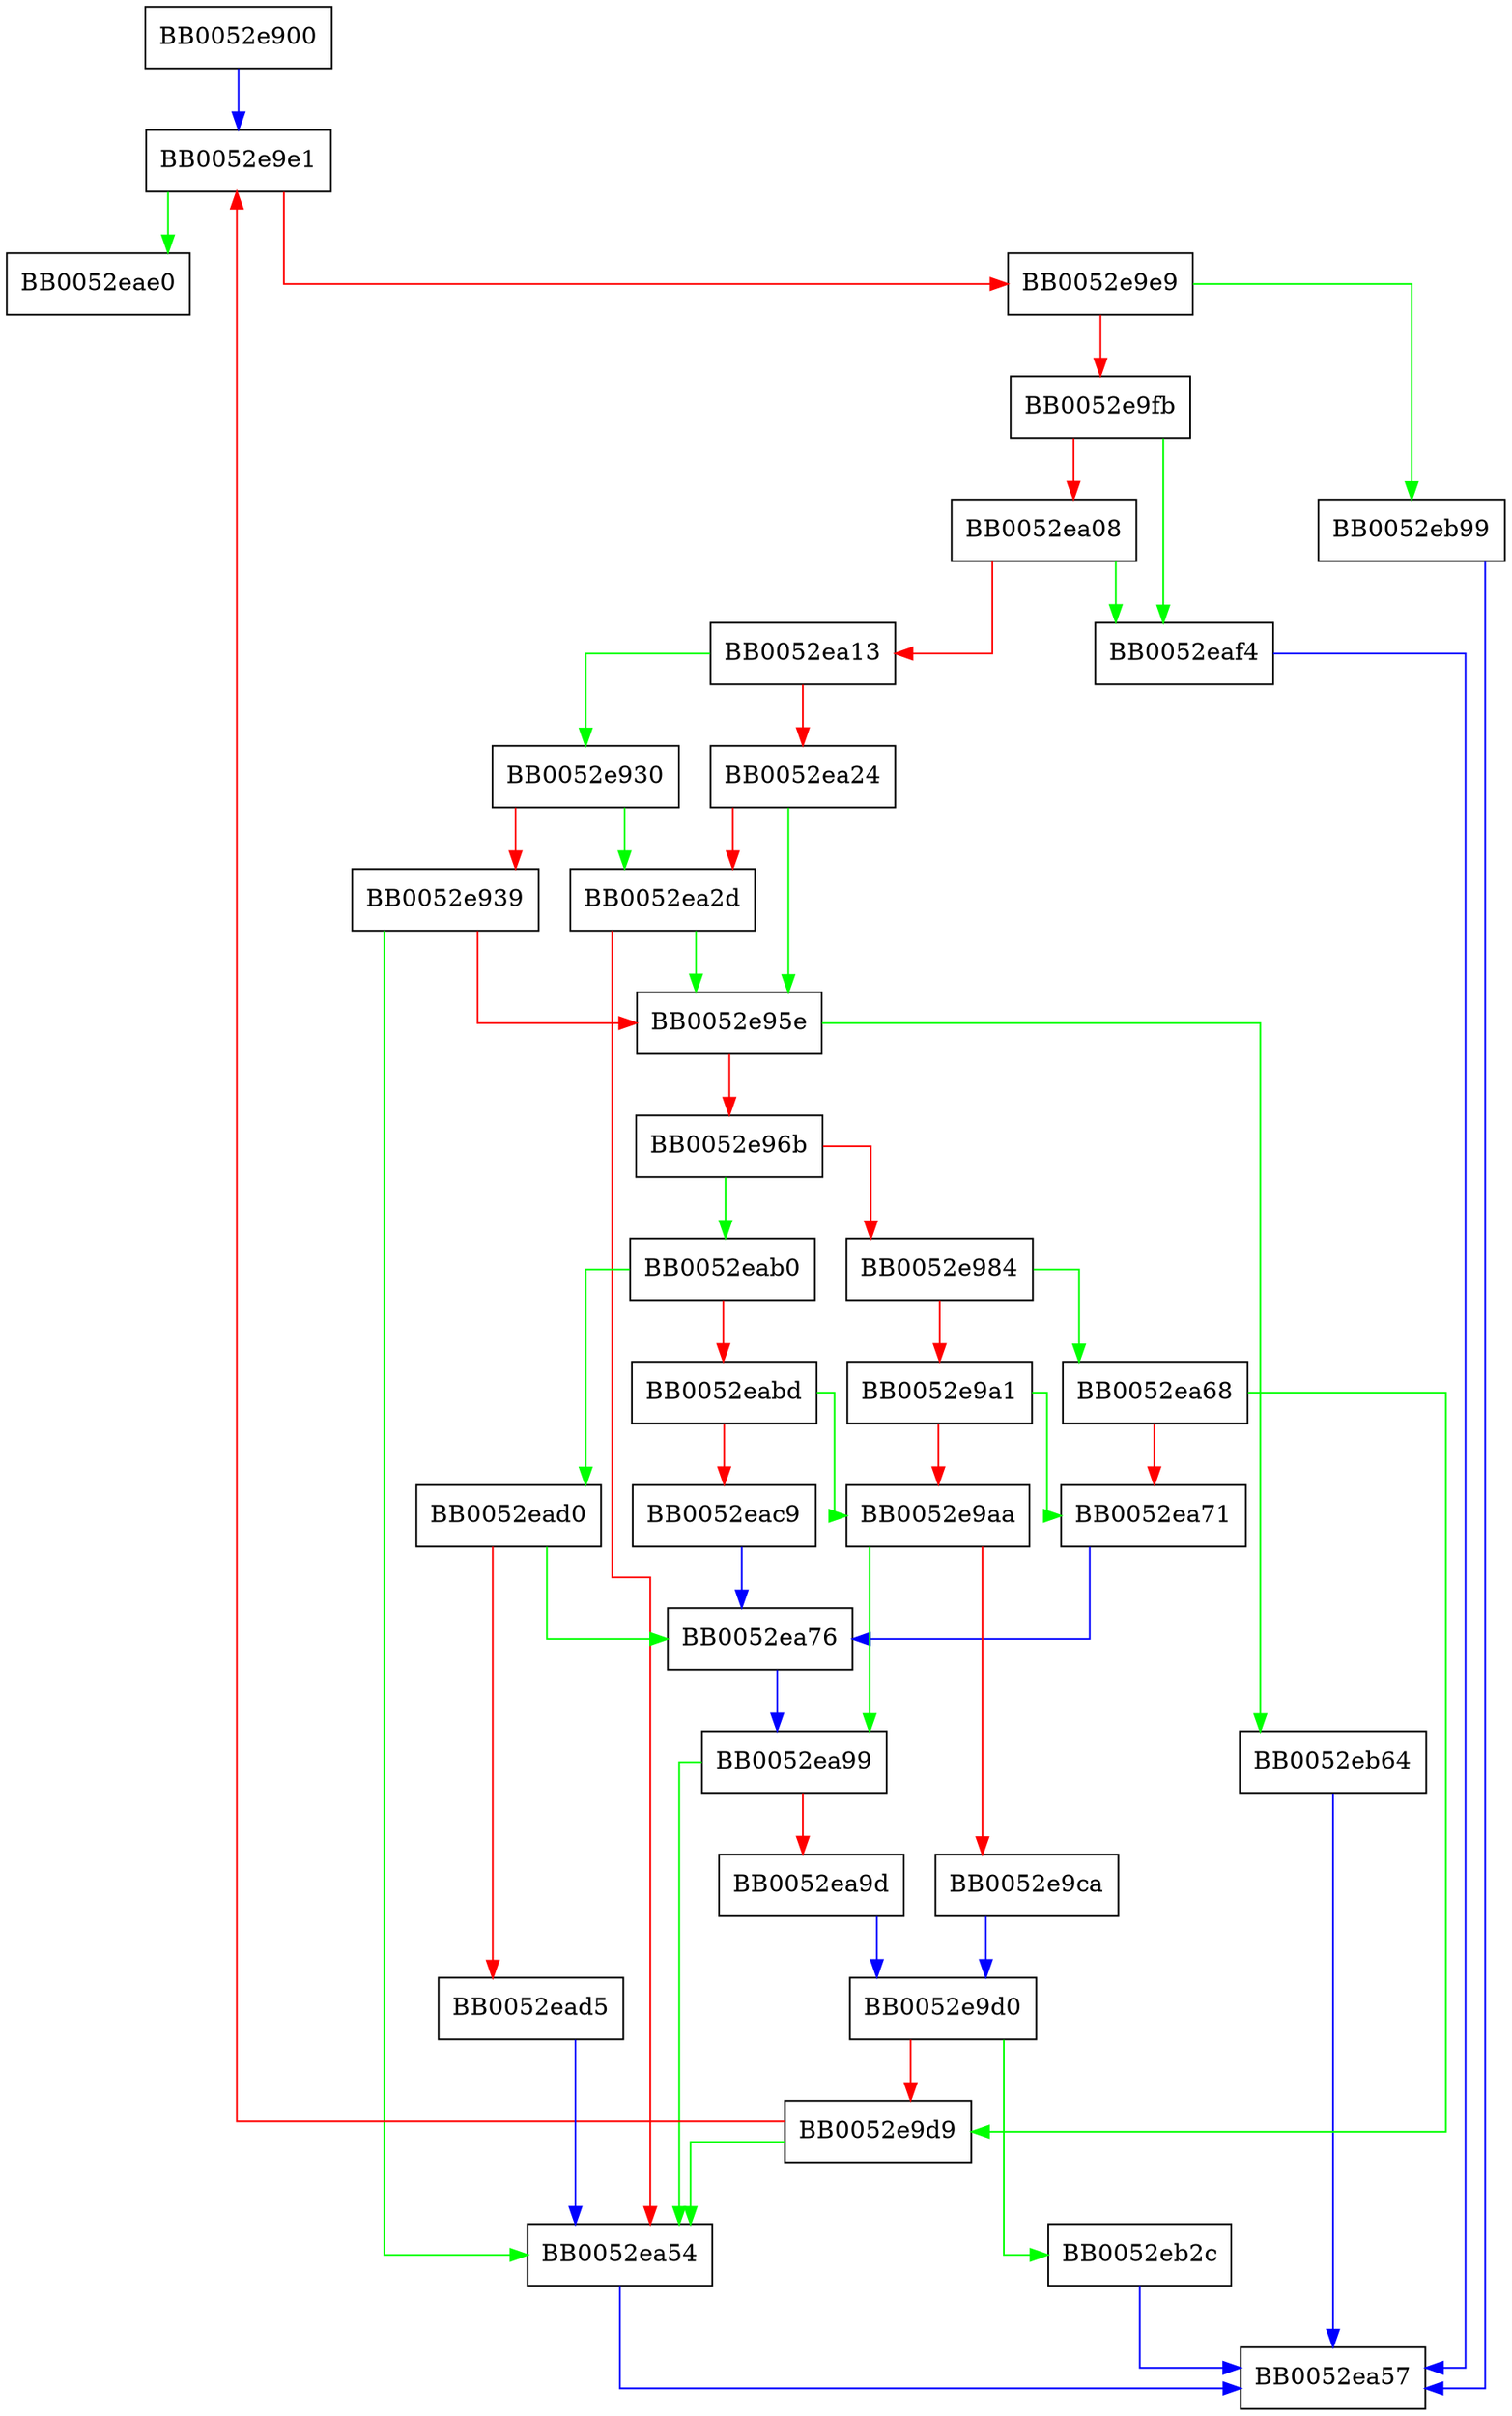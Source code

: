 digraph BIO_indent {
  node [shape="box"];
  graph [splines=ortho];
  BB0052e900 -> BB0052e9e1 [color="blue"];
  BB0052e930 -> BB0052ea2d [color="green"];
  BB0052e930 -> BB0052e939 [color="red"];
  BB0052e939 -> BB0052ea54 [color="green"];
  BB0052e939 -> BB0052e95e [color="red"];
  BB0052e95e -> BB0052eb64 [color="green"];
  BB0052e95e -> BB0052e96b [color="red"];
  BB0052e96b -> BB0052eab0 [color="green"];
  BB0052e96b -> BB0052e984 [color="red"];
  BB0052e984 -> BB0052ea68 [color="green"];
  BB0052e984 -> BB0052e9a1 [color="red"];
  BB0052e9a1 -> BB0052ea71 [color="green"];
  BB0052e9a1 -> BB0052e9aa [color="red"];
  BB0052e9aa -> BB0052ea99 [color="green"];
  BB0052e9aa -> BB0052e9ca [color="red"];
  BB0052e9ca -> BB0052e9d0 [color="blue"];
  BB0052e9d0 -> BB0052eb2c [color="green"];
  BB0052e9d0 -> BB0052e9d9 [color="red"];
  BB0052e9d9 -> BB0052ea54 [color="green"];
  BB0052e9d9 -> BB0052e9e1 [color="red"];
  BB0052e9e1 -> BB0052eae0 [color="green"];
  BB0052e9e1 -> BB0052e9e9 [color="red"];
  BB0052e9e9 -> BB0052eb99 [color="green"];
  BB0052e9e9 -> BB0052e9fb [color="red"];
  BB0052e9fb -> BB0052eaf4 [color="green"];
  BB0052e9fb -> BB0052ea08 [color="red"];
  BB0052ea08 -> BB0052eaf4 [color="green"];
  BB0052ea08 -> BB0052ea13 [color="red"];
  BB0052ea13 -> BB0052e930 [color="green"];
  BB0052ea13 -> BB0052ea24 [color="red"];
  BB0052ea24 -> BB0052e95e [color="green"];
  BB0052ea24 -> BB0052ea2d [color="red"];
  BB0052ea2d -> BB0052e95e [color="green"];
  BB0052ea2d -> BB0052ea54 [color="red"];
  BB0052ea54 -> BB0052ea57 [color="blue"];
  BB0052ea68 -> BB0052e9d9 [color="green"];
  BB0052ea68 -> BB0052ea71 [color="red"];
  BB0052ea71 -> BB0052ea76 [color="blue"];
  BB0052ea76 -> BB0052ea99 [color="blue"];
  BB0052ea99 -> BB0052ea54 [color="green"];
  BB0052ea99 -> BB0052ea9d [color="red"];
  BB0052ea9d -> BB0052e9d0 [color="blue"];
  BB0052eab0 -> BB0052ead0 [color="green"];
  BB0052eab0 -> BB0052eabd [color="red"];
  BB0052eabd -> BB0052e9aa [color="green"];
  BB0052eabd -> BB0052eac9 [color="red"];
  BB0052eac9 -> BB0052ea76 [color="blue"];
  BB0052ead0 -> BB0052ea76 [color="green"];
  BB0052ead0 -> BB0052ead5 [color="red"];
  BB0052ead5 -> BB0052ea54 [color="blue"];
  BB0052eaf4 -> BB0052ea57 [color="blue"];
  BB0052eb2c -> BB0052ea57 [color="blue"];
  BB0052eb64 -> BB0052ea57 [color="blue"];
  BB0052eb99 -> BB0052ea57 [color="blue"];
}
